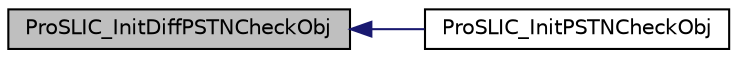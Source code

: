 digraph "ProSLIC_InitDiffPSTNCheckObj"
{
  edge [fontname="Helvetica",fontsize="10",labelfontname="Helvetica",labelfontsize="10"];
  node [fontname="Helvetica",fontsize="10",shape=record];
  rankdir="LR";
  Node1 [label="ProSLIC_InitDiffPSTNCheckObj",height=0.2,width=0.4,color="black", fillcolor="grey75", style="filled", fontcolor="black"];
  Node1 -> Node2 [dir="back",color="midnightblue",fontsize="10",style="solid",fontname="Helvetica"];
  Node2 [label="ProSLIC_InitPSTNCheckObj",height=0.2,width=0.4,color="black", fillcolor="white", style="filled",URL="$group___p_s_t_n___c_h_e_c_k.html#ga79583c3989ea8fdec35a70b66f6ee7d5",tooltip="Initialize pstnCheckObj structure members. "];
}
